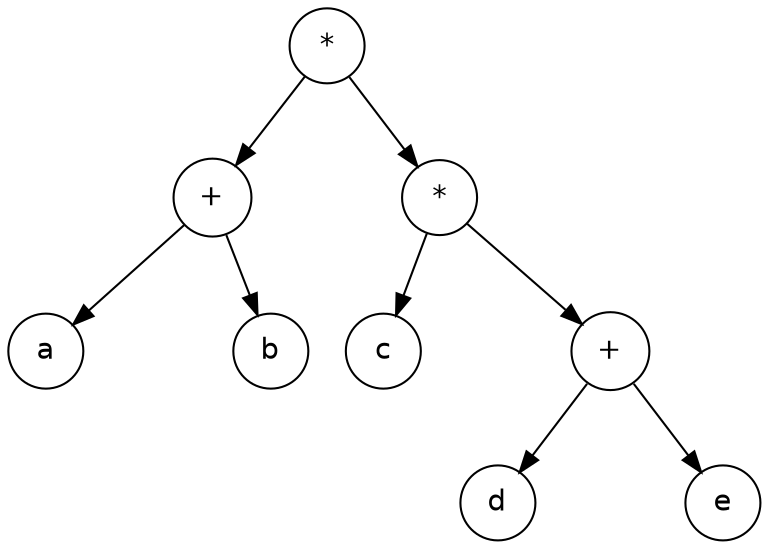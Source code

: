 digraph G {
	node [fontname="Helvetica",shape=circle];

	plus1 [label="+"];
	plus2 [label="+"];
	mult1 [label="*"];
	mult2 [label="*"];
	hidden1 [label="",style=invis];
	hidden2 [label="",style=invis];
	hidden3 [label="",style=invis];
	hidden4 [label="",style=invis];

	plus1 -> a;
	plus1 -> hidden1 [style=invis];
	plus1 -> b;
	{rank=same a -> hidden1 -> b [style=invis]};
	
	mult2 -> plus1;
	mult2 -> hidden4 [style=invis];
	mult2 -> mult1;
	{rank=same plus1 -> hidden4 -> mult1 [style=invis]};

	mult1 -> c;
	mult1 -> hidden3 [style=invis];
	mult1 -> plus2;
	{rank=same c -> hidden3 -> plus2 [style=invis]};
	
	plus2 -> d;
	plus2 -> hidden2 [style=invis];
	plus2 -> e;
	{rank=same d -> hidden2 -> e [style=invis]};
}
